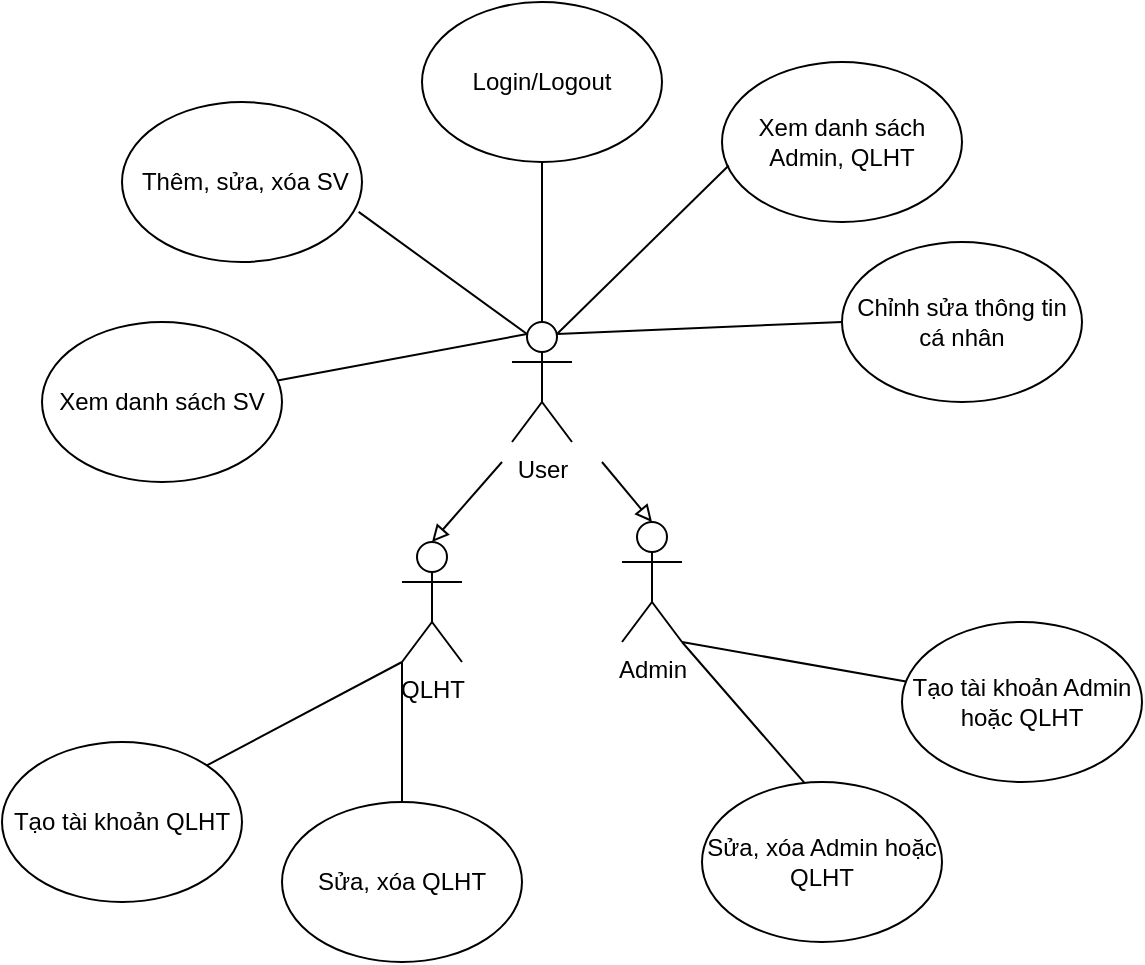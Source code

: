 <mxfile version="23.1.5" type="github" pages="2">
  <diagram name="Usecase diagram" id="n2BPxvurVojcQvGW_dSC">
    <mxGraphModel dx="1167" dy="580" grid="1" gridSize="10" guides="1" tooltips="1" connect="1" arrows="1" fold="1" page="1" pageScale="1" pageWidth="850" pageHeight="1100" math="0" shadow="0">
      <root>
        <mxCell id="0" />
        <mxCell id="1" parent="0" />
        <mxCell id="POsNqCVVr4HfNaQNB7_T-1" value="User" style="shape=umlActor;verticalLabelPosition=bottom;verticalAlign=top;html=1;outlineConnect=0;" parent="1" vertex="1">
          <mxGeometry x="295" y="220" width="30" height="60" as="geometry" />
        </mxCell>
        <mxCell id="POsNqCVVr4HfNaQNB7_T-2" value="Login/Logout" style="ellipse;whiteSpace=wrap;html=1;" parent="1" vertex="1">
          <mxGeometry x="250" y="60" width="120" height="80" as="geometry" />
        </mxCell>
        <mxCell id="POsNqCVVr4HfNaQNB7_T-6" value="" style="endArrow=block;html=1;rounded=0;endFill=0;entryX=0.5;entryY=0;entryDx=0;entryDy=0;entryPerimeter=0;" parent="1" target="POsNqCVVr4HfNaQNB7_T-7" edge="1">
          <mxGeometry width="50" height="50" relative="1" as="geometry">
            <mxPoint x="340" y="290" as="sourcePoint" />
            <mxPoint x="270" y="230" as="targetPoint" />
          </mxGeometry>
        </mxCell>
        <mxCell id="POsNqCVVr4HfNaQNB7_T-7" value="Admin" style="shape=umlActor;verticalLabelPosition=bottom;verticalAlign=top;html=1;outlineConnect=0;" parent="1" vertex="1">
          <mxGeometry x="350" y="320" width="30" height="60" as="geometry" />
        </mxCell>
        <mxCell id="POsNqCVVr4HfNaQNB7_T-8" value="QLHT" style="shape=umlActor;verticalLabelPosition=bottom;verticalAlign=top;html=1;outlineConnect=0;" parent="1" vertex="1">
          <mxGeometry x="240" y="330" width="30" height="60" as="geometry" />
        </mxCell>
        <mxCell id="POsNqCVVr4HfNaQNB7_T-10" value="" style="endArrow=block;html=1;rounded=0;endFill=0;entryX=0.5;entryY=0;entryDx=0;entryDy=0;entryPerimeter=0;" parent="1" target="POsNqCVVr4HfNaQNB7_T-8" edge="1">
          <mxGeometry width="50" height="50" relative="1" as="geometry">
            <mxPoint x="290" y="290" as="sourcePoint" />
            <mxPoint x="220.0" y="350" as="targetPoint" />
          </mxGeometry>
        </mxCell>
        <mxCell id="POsNqCVVr4HfNaQNB7_T-14" value="" style="endArrow=none;html=1;rounded=0;entryX=0.5;entryY=1;entryDx=0;entryDy=0;exitX=0.5;exitY=0;exitDx=0;exitDy=0;exitPerimeter=0;" parent="1" source="POsNqCVVr4HfNaQNB7_T-1" target="POsNqCVVr4HfNaQNB7_T-2" edge="1">
          <mxGeometry width="50" height="50" relative="1" as="geometry">
            <mxPoint x="270" y="270" as="sourcePoint" />
            <mxPoint x="590" y="270" as="targetPoint" />
            <Array as="points">
              <mxPoint x="310" y="220" />
            </Array>
          </mxGeometry>
        </mxCell>
        <mxCell id="POsNqCVVr4HfNaQNB7_T-23" value="Xem danh sách Admin, QLHT" style="ellipse;whiteSpace=wrap;html=1;" parent="1" vertex="1">
          <mxGeometry x="400" y="90" width="120" height="80" as="geometry" />
        </mxCell>
        <mxCell id="POsNqCVVr4HfNaQNB7_T-24" value="Xem danh sách SV" style="ellipse;whiteSpace=wrap;html=1;" parent="1" vertex="1">
          <mxGeometry x="60" y="220" width="120" height="80" as="geometry" />
        </mxCell>
        <mxCell id="POsNqCVVr4HfNaQNB7_T-25" value="Tạo tài khoản Admin hoặc QLHT" style="ellipse;whiteSpace=wrap;html=1;" parent="1" vertex="1">
          <mxGeometry x="490" y="370" width="120" height="80" as="geometry" />
        </mxCell>
        <mxCell id="POsNqCVVr4HfNaQNB7_T-26" value="Tạo tài khoản QLHT" style="ellipse;whiteSpace=wrap;html=1;" parent="1" vertex="1">
          <mxGeometry x="40" y="430" width="120" height="80" as="geometry" />
        </mxCell>
        <mxCell id="POsNqCVVr4HfNaQNB7_T-27" value="Sửa, xóa Admin hoặc QLHT" style="ellipse;whiteSpace=wrap;html=1;" parent="1" vertex="1">
          <mxGeometry x="390" y="450" width="120" height="80" as="geometry" />
        </mxCell>
        <mxCell id="POsNqCVVr4HfNaQNB7_T-28" value="Sửa, xóa QLHT" style="ellipse;whiteSpace=wrap;html=1;" parent="1" vertex="1">
          <mxGeometry x="180" y="460" width="120" height="80" as="geometry" />
        </mxCell>
        <mxCell id="POsNqCVVr4HfNaQNB7_T-29" value="&amp;nbsp;Thêm, sửa, xóa SV" style="ellipse;whiteSpace=wrap;html=1;" parent="1" vertex="1">
          <mxGeometry x="100" y="110" width="120" height="80" as="geometry" />
        </mxCell>
        <mxCell id="POsNqCVVr4HfNaQNB7_T-31" value="" style="endArrow=none;html=1;rounded=0;entryX=0.986;entryY=0.687;entryDx=0;entryDy=0;exitX=0.25;exitY=0.1;exitDx=0;exitDy=0;exitPerimeter=0;entryPerimeter=0;" parent="1" source="POsNqCVVr4HfNaQNB7_T-1" target="POsNqCVVr4HfNaQNB7_T-29" edge="1">
          <mxGeometry width="50" height="50" relative="1" as="geometry">
            <mxPoint x="264.7" y="240" as="sourcePoint" />
            <mxPoint x="264.7" y="160" as="targetPoint" />
            <Array as="points" />
          </mxGeometry>
        </mxCell>
        <mxCell id="POsNqCVVr4HfNaQNB7_T-32" value="" style="endArrow=none;html=1;rounded=0;exitX=0.25;exitY=0.1;exitDx=0;exitDy=0;exitPerimeter=0;" parent="1" source="POsNqCVVr4HfNaQNB7_T-1" target="POsNqCVVr4HfNaQNB7_T-24" edge="1">
          <mxGeometry width="50" height="50" relative="1" as="geometry">
            <mxPoint x="295" y="215.36" as="sourcePoint" />
            <mxPoint x="136.44" y="220" as="targetPoint" />
            <Array as="points" />
          </mxGeometry>
        </mxCell>
        <mxCell id="POsNqCVVr4HfNaQNB7_T-33" value="" style="endArrow=none;html=1;rounded=0;entryX=0.028;entryY=0.647;entryDx=0;entryDy=0;exitX=0.75;exitY=0.1;exitDx=0;exitDy=0;exitPerimeter=0;entryPerimeter=0;" parent="1" source="POsNqCVVr4HfNaQNB7_T-1" target="POsNqCVVr4HfNaQNB7_T-23" edge="1">
          <mxGeometry width="50" height="50" relative="1" as="geometry">
            <mxPoint x="350" y="260" as="sourcePoint" />
            <mxPoint x="350" y="180" as="targetPoint" />
            <Array as="points" />
          </mxGeometry>
        </mxCell>
        <mxCell id="POsNqCVVr4HfNaQNB7_T-35" value="" style="endArrow=none;html=1;rounded=0;exitX=1;exitY=1;exitDx=0;exitDy=0;exitPerimeter=0;" parent="1" source="POsNqCVVr4HfNaQNB7_T-7" target="POsNqCVVr4HfNaQNB7_T-25" edge="1">
          <mxGeometry width="50" height="50" relative="1" as="geometry">
            <mxPoint x="90" y="290" as="sourcePoint" />
            <mxPoint x="140" y="240" as="targetPoint" />
          </mxGeometry>
        </mxCell>
        <mxCell id="POsNqCVVr4HfNaQNB7_T-36" value="" style="endArrow=none;html=1;rounded=0;exitX=1;exitY=1;exitDx=0;exitDy=0;exitPerimeter=0;entryX=0.427;entryY=0.006;entryDx=0;entryDy=0;entryPerimeter=0;" parent="1" source="POsNqCVVr4HfNaQNB7_T-7" target="POsNqCVVr4HfNaQNB7_T-27" edge="1">
          <mxGeometry width="50" height="50" relative="1" as="geometry">
            <mxPoint x="390" y="390" as="sourcePoint" />
            <mxPoint x="502" y="410" as="targetPoint" />
          </mxGeometry>
        </mxCell>
        <mxCell id="POsNqCVVr4HfNaQNB7_T-39" value="" style="endArrow=none;html=1;rounded=0;entryX=0;entryY=1;entryDx=0;entryDy=0;entryPerimeter=0;exitX=1;exitY=0;exitDx=0;exitDy=0;" parent="1" source="POsNqCVVr4HfNaQNB7_T-26" target="POsNqCVVr4HfNaQNB7_T-8" edge="1">
          <mxGeometry width="50" height="50" relative="1" as="geometry">
            <mxPoint x="90" y="290" as="sourcePoint" />
            <mxPoint x="140" y="240" as="targetPoint" />
          </mxGeometry>
        </mxCell>
        <mxCell id="POsNqCVVr4HfNaQNB7_T-40" value="" style="endArrow=none;html=1;rounded=0;entryX=0;entryY=1;entryDx=0;entryDy=0;entryPerimeter=0;exitX=0.5;exitY=0;exitDx=0;exitDy=0;" parent="1" source="POsNqCVVr4HfNaQNB7_T-28" target="POsNqCVVr4HfNaQNB7_T-8" edge="1">
          <mxGeometry width="50" height="50" relative="1" as="geometry">
            <mxPoint x="152" y="452" as="sourcePoint" />
            <mxPoint x="250" y="400" as="targetPoint" />
          </mxGeometry>
        </mxCell>
        <mxCell id="RPBH4B8EcOOsuBQRXx_s-1" value="Chỉnh sửa thông tin cá nhân" style="ellipse;whiteSpace=wrap;html=1;" parent="1" vertex="1">
          <mxGeometry x="460" y="180" width="120" height="80" as="geometry" />
        </mxCell>
        <mxCell id="RPBH4B8EcOOsuBQRXx_s-2" value="" style="endArrow=none;html=1;rounded=0;entryX=0;entryY=0.5;entryDx=0;entryDy=0;exitX=0.75;exitY=0.1;exitDx=0;exitDy=0;exitPerimeter=0;" parent="1" source="POsNqCVVr4HfNaQNB7_T-1" target="RPBH4B8EcOOsuBQRXx_s-1" edge="1">
          <mxGeometry width="50" height="50" relative="1" as="geometry">
            <mxPoint x="328" y="236" as="sourcePoint" />
            <mxPoint x="413" y="152" as="targetPoint" />
            <Array as="points" />
          </mxGeometry>
        </mxCell>
      </root>
    </mxGraphModel>
  </diagram>
  <diagram id="vqRESX0ZS-ZKTcjWFKhJ" name="Activity diagram">
    <mxGraphModel dx="2625" dy="1305" grid="1" gridSize="10" guides="1" tooltips="1" connect="1" arrows="1" fold="1" page="1" pageScale="1" pageWidth="850" pageHeight="1100" math="0" shadow="0">
      <root>
        <mxCell id="0" />
        <mxCell id="1" parent="0" />
        <mxCell id="_z3WEHmXFSQiMsJmX50_-1" value="" style="ellipse;html=1;shape=startState;fillColor=#000000;strokeColor=#ff0000;" parent="1" vertex="1">
          <mxGeometry x="290" y="120" width="30" height="30" as="geometry" />
        </mxCell>
        <mxCell id="_z3WEHmXFSQiMsJmX50_-2" value="" style="edgeStyle=orthogonalEdgeStyle;html=1;verticalAlign=bottom;endArrow=open;endSize=8;strokeColor=#ff0000;rounded=0;" parent="1" source="_z3WEHmXFSQiMsJmX50_-1" edge="1">
          <mxGeometry relative="1" as="geometry">
            <mxPoint x="305" y="220" as="targetPoint" />
          </mxGeometry>
        </mxCell>
        <mxCell id="_z3WEHmXFSQiMsJmX50_-17" style="edgeStyle=orthogonalEdgeStyle;rounded=0;orthogonalLoop=1;jettySize=auto;html=1;exitX=0.5;exitY=1;exitDx=0;exitDy=0;entryX=0.5;entryY=0;entryDx=0;entryDy=0;" parent="1" source="_z3WEHmXFSQiMsJmX50_-9" target="_z3WEHmXFSQiMsJmX50_-11" edge="1">
          <mxGeometry relative="1" as="geometry" />
        </mxCell>
        <mxCell id="_z3WEHmXFSQiMsJmX50_-9" value="Login" style="rounded=1;whiteSpace=wrap;html=1;arcSize=40;fontColor=#000000;fillColor=#ffffc0;strokeColor=#ff0000;" parent="1" vertex="1">
          <mxGeometry x="245" y="220" width="120" height="40" as="geometry" />
        </mxCell>
        <mxCell id="_z3WEHmXFSQiMsJmX50_-18" style="edgeStyle=orthogonalEdgeStyle;rounded=0;orthogonalLoop=1;jettySize=auto;html=1;exitX=0.5;exitY=1;exitDx=0;exitDy=0;entryX=0.5;entryY=0;entryDx=0;entryDy=0;" parent="1" source="_z3WEHmXFSQiMsJmX50_-11" target="_z3WEHmXFSQiMsJmX50_-12" edge="1">
          <mxGeometry relative="1" as="geometry" />
        </mxCell>
        <mxCell id="_z3WEHmXFSQiMsJmX50_-11" value="Chọn thêm user" style="rounded=1;whiteSpace=wrap;html=1;arcSize=40;fontColor=#000000;fillColor=#ffffc0;strokeColor=#ff0000;" parent="1" vertex="1">
          <mxGeometry x="245" y="280" width="120" height="40" as="geometry" />
        </mxCell>
        <mxCell id="_z3WEHmXFSQiMsJmX50_-19" style="edgeStyle=orthogonalEdgeStyle;rounded=0;orthogonalLoop=1;jettySize=auto;html=1;exitX=0.5;exitY=1;exitDx=0;exitDy=0;entryX=0.5;entryY=0;entryDx=0;entryDy=0;" parent="1" source="_z3WEHmXFSQiMsJmX50_-12" target="_z3WEHmXFSQiMsJmX50_-13" edge="1">
          <mxGeometry relative="1" as="geometry" />
        </mxCell>
        <mxCell id="_z3WEHmXFSQiMsJmX50_-12" value="Chọn role: Admin hoặc QLHT" style="rounded=1;whiteSpace=wrap;html=1;arcSize=40;fontColor=#000000;fillColor=#ffffc0;strokeColor=#ff0000;" parent="1" vertex="1">
          <mxGeometry x="245" y="340" width="120" height="40" as="geometry" />
        </mxCell>
        <mxCell id="_z3WEHmXFSQiMsJmX50_-31" style="edgeStyle=orthogonalEdgeStyle;rounded=0;orthogonalLoop=1;jettySize=auto;html=1;exitX=1;exitY=0.5;exitDx=0;exitDy=0;entryX=0;entryY=0.5;entryDx=0;entryDy=0;" parent="1" source="_z3WEHmXFSQiMsJmX50_-13" target="_z3WEHmXFSQiMsJmX50_-26" edge="1">
          <mxGeometry relative="1" as="geometry" />
        </mxCell>
        <mxCell id="_z3WEHmXFSQiMsJmX50_-13" value="Điền email và Họ tên user" style="rounded=1;whiteSpace=wrap;html=1;arcSize=40;fontColor=#000000;fillColor=#ffffc0;strokeColor=#ff0000;" parent="1" vertex="1">
          <mxGeometry x="245" y="410" width="120" height="40" as="geometry" />
        </mxCell>
        <mxCell id="_z3WEHmXFSQiMsJmX50_-23" style="edgeStyle=orthogonalEdgeStyle;rounded=0;orthogonalLoop=1;jettySize=auto;html=1;exitX=0.5;exitY=1;exitDx=0;exitDy=0;entryX=0.5;entryY=0;entryDx=0;entryDy=0;" parent="1" source="_z3WEHmXFSQiMsJmX50_-20" target="_z3WEHmXFSQiMsJmX50_-21" edge="1">
          <mxGeometry relative="1" as="geometry" />
        </mxCell>
        <mxCell id="_z3WEHmXFSQiMsJmX50_-20" value="Nhận mật khẩu người dùng mới" style="rounded=1;whiteSpace=wrap;html=1;arcSize=40;fontColor=#000000;fillColor=#ffffc0;strokeColor=#ff0000;" parent="1" vertex="1">
          <mxGeometry x="240" y="750" width="120" height="40" as="geometry" />
        </mxCell>
        <mxCell id="_z3WEHmXFSQiMsJmX50_-24" style="edgeStyle=orthogonalEdgeStyle;rounded=0;orthogonalLoop=1;jettySize=auto;html=1;exitX=0.5;exitY=1;exitDx=0;exitDy=0;" parent="1" source="_z3WEHmXFSQiMsJmX50_-21" target="_z3WEHmXFSQiMsJmX50_-22" edge="1">
          <mxGeometry relative="1" as="geometry" />
        </mxCell>
        <mxCell id="_z3WEHmXFSQiMsJmX50_-21" value="Nhận thông báo tài khoản mới được tạo thành công" style="rounded=1;whiteSpace=wrap;html=1;arcSize=40;fontColor=#000000;fillColor=#ffffc0;strokeColor=#ff0000;" parent="1" vertex="1">
          <mxGeometry x="240" y="810" width="120" height="40" as="geometry" />
        </mxCell>
        <mxCell id="_z3WEHmXFSQiMsJmX50_-22" value="" style="ellipse;html=1;shape=endState;fillColor=#000000;strokeColor=#ff0000;" parent="1" vertex="1">
          <mxGeometry x="285" y="890" width="30" height="30" as="geometry" />
        </mxCell>
        <mxCell id="_z3WEHmXFSQiMsJmX50_-32" style="edgeStyle=orthogonalEdgeStyle;rounded=0;orthogonalLoop=1;jettySize=auto;html=1;exitX=0.5;exitY=1;exitDx=0;exitDy=0;entryX=0.5;entryY=0;entryDx=0;entryDy=0;" parent="1" source="_z3WEHmXFSQiMsJmX50_-26" target="_z3WEHmXFSQiMsJmX50_-28" edge="1">
          <mxGeometry relative="1" as="geometry" />
        </mxCell>
        <mxCell id="_z3WEHmXFSQiMsJmX50_-26" value="Hệ thông check email có valid không" style="rounded=1;whiteSpace=wrap;html=1;arcSize=40;fontColor=#000000;fillColor=#ffffc0;strokeColor=#ff0000;" parent="1" vertex="1">
          <mxGeometry x="440" y="410" width="120" height="40" as="geometry" />
        </mxCell>
        <mxCell id="_z3WEHmXFSQiMsJmX50_-28" value="Email valid?" style="rhombus;whiteSpace=wrap;html=1;fontColor=#000000;fillColor=#ffffc0;strokeColor=#ff0000;" parent="1" vertex="1">
          <mxGeometry x="460" y="490" width="80" height="40" as="geometry" />
        </mxCell>
        <mxCell id="_z3WEHmXFSQiMsJmX50_-29" value="no" style="edgeStyle=orthogonalEdgeStyle;html=1;align=left;verticalAlign=bottom;endArrow=open;endSize=8;strokeColor=#ff0000;rounded=0;exitX=0;exitY=0.5;exitDx=0;exitDy=0;entryX=0;entryY=0.5;entryDx=0;entryDy=0;" parent="1" source="_z3WEHmXFSQiMsJmX50_-28" target="_z3WEHmXFSQiMsJmX50_-13" edge="1">
          <mxGeometry x="-0.873" relative="1" as="geometry">
            <mxPoint x="640" y="510" as="targetPoint" />
            <mxPoint as="offset" />
          </mxGeometry>
        </mxCell>
        <mxCell id="_z3WEHmXFSQiMsJmX50_-30" value="yes" style="edgeStyle=orthogonalEdgeStyle;html=1;align=left;verticalAlign=top;endArrow=open;endSize=8;strokeColor=#ff0000;rounded=0;" parent="1" source="_z3WEHmXFSQiMsJmX50_-28" edge="1">
          <mxGeometry x="-1" relative="1" as="geometry">
            <mxPoint x="500" y="560" as="targetPoint" />
          </mxGeometry>
        </mxCell>
        <mxCell id="_z3WEHmXFSQiMsJmX50_-35" style="edgeStyle=orthogonalEdgeStyle;rounded=0;orthogonalLoop=1;jettySize=auto;html=1;exitX=0.5;exitY=1;exitDx=0;exitDy=0;entryX=0.5;entryY=0;entryDx=0;entryDy=0;" parent="1" source="_z3WEHmXFSQiMsJmX50_-33" target="_z3WEHmXFSQiMsJmX50_-34" edge="1">
          <mxGeometry relative="1" as="geometry" />
        </mxCell>
        <mxCell id="_z3WEHmXFSQiMsJmX50_-33" value="Tạo một account có username và password được auto generate" style="rounded=1;whiteSpace=wrap;html=1;arcSize=40;fontColor=#000000;fillColor=#ffffc0;strokeColor=#ff0000;" parent="1" vertex="1">
          <mxGeometry x="440" y="560" width="140" height="60" as="geometry" />
        </mxCell>
        <mxCell id="_z3WEHmXFSQiMsJmX50_-37" style="edgeStyle=orthogonalEdgeStyle;rounded=0;orthogonalLoop=1;jettySize=auto;html=1;exitX=0.5;exitY=1;exitDx=0;exitDy=0;entryX=0.5;entryY=0;entryDx=0;entryDy=0;" parent="1" source="_z3WEHmXFSQiMsJmX50_-34" target="_z3WEHmXFSQiMsJmX50_-36" edge="1">
          <mxGeometry relative="1" as="geometry" />
        </mxCell>
        <mxCell id="_z3WEHmXFSQiMsJmX50_-34" value="Gửi mail chứa thông tin account cho user mới" style="rounded=1;whiteSpace=wrap;html=1;arcSize=40;fontColor=#000000;fillColor=#ffffc0;strokeColor=#ff0000;" parent="1" vertex="1">
          <mxGeometry x="430" y="650" width="140" height="60" as="geometry" />
        </mxCell>
        <mxCell id="_z3WEHmXFSQiMsJmX50_-38" style="edgeStyle=orthogonalEdgeStyle;rounded=0;orthogonalLoop=1;jettySize=auto;html=1;exitX=0;exitY=0.5;exitDx=0;exitDy=0;entryX=1;entryY=0.75;entryDx=0;entryDy=0;" parent="1" source="_z3WEHmXFSQiMsJmX50_-36" target="_z3WEHmXFSQiMsJmX50_-20" edge="1">
          <mxGeometry relative="1" as="geometry" />
        </mxCell>
        <mxCell id="_z3WEHmXFSQiMsJmX50_-36" value="Trả thông tin về account mới tạo cho Admin" style="rounded=1;whiteSpace=wrap;html=1;arcSize=40;fontColor=#000000;fillColor=#ffffc0;strokeColor=#ff0000;" parent="1" vertex="1">
          <mxGeometry x="430" y="740" width="140" height="60" as="geometry" />
        </mxCell>
        <mxCell id="_z3WEHmXFSQiMsJmX50_-39" value="Luồng hoạt động của người dùng và hệ thống cho usecase: Admin tạo người dùng mới" style="text;html=1;strokeColor=none;fillColor=none;align=center;verticalAlign=middle;whiteSpace=wrap;rounded=0;fontSize=20;" parent="1" vertex="1">
          <mxGeometry x="140" y="930" width="450" height="70" as="geometry" />
        </mxCell>
        <mxCell id="O3uA7wZGjEdV4A5Pg5nz-3" value="" style="ellipse;html=1;shape=startState;fillColor=#000000;strokeColor=#ff0000;" parent="1" vertex="1">
          <mxGeometry x="910" y="80" width="30" height="30" as="geometry" />
        </mxCell>
        <mxCell id="O3uA7wZGjEdV4A5Pg5nz-4" value="" style="edgeStyle=orthogonalEdgeStyle;html=1;verticalAlign=bottom;endArrow=open;endSize=8;strokeColor=#ff0000;rounded=0;exitX=0.465;exitY=0.878;exitDx=0;exitDy=0;exitPerimeter=0;" parent="1" source="O3uA7wZGjEdV4A5Pg5nz-3" target="O3uA7wZGjEdV4A5Pg5nz-5" edge="1">
          <mxGeometry relative="1" as="geometry">
            <mxPoint x="924" y="170" as="targetPoint" />
            <mxPoint x="855" y="95" as="sourcePoint" />
          </mxGeometry>
        </mxCell>
        <mxCell id="O3uA7wZGjEdV4A5Pg5nz-8" style="edgeStyle=orthogonalEdgeStyle;rounded=0;orthogonalLoop=1;jettySize=auto;html=1;exitX=0.5;exitY=1;exitDx=0;exitDy=0;" parent="1" source="O3uA7wZGjEdV4A5Pg5nz-5" edge="1">
          <mxGeometry relative="1" as="geometry">
            <mxPoint x="923.81" y="230" as="targetPoint" />
          </mxGeometry>
        </mxCell>
        <mxCell id="O3uA7wZGjEdV4A5Pg5nz-5" value="Login" style="rounded=1;whiteSpace=wrap;html=1;arcSize=40;fontColor=#000000;fillColor=#ffffc0;strokeColor=#ff0000;" parent="1" vertex="1">
          <mxGeometry x="864" y="150.0" width="120" height="40" as="geometry" />
        </mxCell>
        <mxCell id="O3uA7wZGjEdV4A5Pg5nz-9" style="edgeStyle=orthogonalEdgeStyle;rounded=0;orthogonalLoop=1;jettySize=auto;html=1;exitX=0.5;exitY=1;exitDx=0;exitDy=0;" parent="1" source="O3uA7wZGjEdV4A5Pg5nz-6" target="O3uA7wZGjEdV4A5Pg5nz-7" edge="1">
          <mxGeometry relative="1" as="geometry" />
        </mxCell>
        <mxCell id="O3uA7wZGjEdV4A5Pg5nz-6" value="Chọn một user QLHT" style="rounded=1;whiteSpace=wrap;html=1;arcSize=40;fontColor=#000000;fillColor=#ffffc0;strokeColor=#ff0000;" parent="1" vertex="1">
          <mxGeometry x="865" y="230.0" width="120" height="40" as="geometry" />
        </mxCell>
        <mxCell id="O3uA7wZGjEdV4A5Pg5nz-7" value="Chọn chỉnh sửa thông tin:&lt;br&gt;+, Vô hiệu hóa tài khoản(xóa tài khoản)&lt;br&gt;+, Kích hoạt thay đổi mật khẩu&lt;br&gt;+, Thay đổi họ tên, sđt, giới tính" style="rounded=1;whiteSpace=wrap;html=1;arcSize=40;fontColor=#000000;fillColor=#ffffc0;strokeColor=#ff0000;" parent="1" vertex="1">
          <mxGeometry x="856" y="300" width="136" height="190" as="geometry" />
        </mxCell>
        <mxCell id="O3uA7wZGjEdV4A5Pg5nz-10" value="" style="ellipse;html=1;shape=startState;fillColor=#000000;strokeColor=#ff0000;" parent="1" vertex="1">
          <mxGeometry x="1274" y="80" width="30" height="30" as="geometry" />
        </mxCell>
        <mxCell id="O3uA7wZGjEdV4A5Pg5nz-11" value="" style="edgeStyle=orthogonalEdgeStyle;html=1;verticalAlign=bottom;endArrow=open;endSize=8;strokeColor=#ff0000;rounded=0;exitX=0.465;exitY=0.878;exitDx=0;exitDy=0;exitPerimeter=0;" parent="1" source="O3uA7wZGjEdV4A5Pg5nz-10" target="O3uA7wZGjEdV4A5Pg5nz-13" edge="1">
          <mxGeometry relative="1" as="geometry">
            <mxPoint x="1288" y="170" as="targetPoint" />
            <mxPoint x="1219" y="95" as="sourcePoint" />
          </mxGeometry>
        </mxCell>
        <mxCell id="O3uA7wZGjEdV4A5Pg5nz-12" style="edgeStyle=orthogonalEdgeStyle;rounded=0;orthogonalLoop=1;jettySize=auto;html=1;exitX=0.5;exitY=1;exitDx=0;exitDy=0;" parent="1" source="O3uA7wZGjEdV4A5Pg5nz-13" edge="1">
          <mxGeometry relative="1" as="geometry">
            <mxPoint x="1287.81" y="230" as="targetPoint" />
          </mxGeometry>
        </mxCell>
        <mxCell id="O3uA7wZGjEdV4A5Pg5nz-13" value="Login" style="rounded=1;whiteSpace=wrap;html=1;arcSize=40;fontColor=#000000;fillColor=#ffffc0;strokeColor=#ff0000;" parent="1" vertex="1">
          <mxGeometry x="1228" y="150.0" width="120" height="40" as="geometry" />
        </mxCell>
        <mxCell id="O3uA7wZGjEdV4A5Pg5nz-14" style="edgeStyle=orthogonalEdgeStyle;rounded=0;orthogonalLoop=1;jettySize=auto;html=1;exitX=0.5;exitY=1;exitDx=0;exitDy=0;" parent="1" source="O3uA7wZGjEdV4A5Pg5nz-15" target="O3uA7wZGjEdV4A5Pg5nz-16" edge="1">
          <mxGeometry relative="1" as="geometry" />
        </mxCell>
        <mxCell id="O3uA7wZGjEdV4A5Pg5nz-15" value="Chọn một user QLHT" style="rounded=1;whiteSpace=wrap;html=1;arcSize=40;fontColor=#000000;fillColor=#ffffc0;strokeColor=#ff0000;" parent="1" vertex="1">
          <mxGeometry x="1229" y="230.0" width="120" height="40" as="geometry" />
        </mxCell>
        <mxCell id="O3uA7wZGjEdV4A5Pg5nz-16" value="Chọn xóa tài khoản" style="rounded=1;whiteSpace=wrap;html=1;arcSize=40;fontColor=#000000;fillColor=#ffffc0;strokeColor=#ff0000;" parent="1" vertex="1">
          <mxGeometry x="1219" y="310" width="140" height="50" as="geometry" />
        </mxCell>
        <mxCell id="O3uA7wZGjEdV4A5Pg5nz-31" style="edgeStyle=orthogonalEdgeStyle;rounded=0;orthogonalLoop=1;jettySize=auto;html=1;exitX=0.5;exitY=1;exitDx=0;exitDy=0;entryX=0.25;entryY=0.5;entryDx=0;entryDy=0;entryPerimeter=0;" parent="1" source="O3uA7wZGjEdV4A5Pg5nz-17" target="O3uA7wZGjEdV4A5Pg5nz-29" edge="1">
          <mxGeometry relative="1" as="geometry" />
        </mxCell>
        <mxCell id="O3uA7wZGjEdV4A5Pg5nz-17" value="Hệ thống soft delete tài khoản được chọn" style="rounded=1;whiteSpace=wrap;html=1;arcSize=40;fontColor=#000000;fillColor=#ffffc0;strokeColor=#ff0000;" parent="1" vertex="1">
          <mxGeometry x="1330" y="440" width="140" height="50" as="geometry" />
        </mxCell>
        <mxCell id="O3uA7wZGjEdV4A5Pg5nz-18" value="Nếu user bị xóa đang đăng nhập trong hệ thống thì thông báo cho user(push notification) và logout user" style="rounded=1;whiteSpace=wrap;html=1;arcSize=40;fontColor=#000000;fillColor=#ffffc0;strokeColor=#ff0000;" parent="1" vertex="1">
          <mxGeometry x="1660" y="440" width="160" height="60" as="geometry" />
        </mxCell>
        <mxCell id="O3uA7wZGjEdV4A5Pg5nz-19" value="Log delete action" style="rounded=1;whiteSpace=wrap;html=1;arcSize=40;fontColor=#000000;fillColor=#ffffc0;strokeColor=#ff0000;" parent="1" vertex="1">
          <mxGeometry x="1500" y="440" width="140" height="50" as="geometry" />
        </mxCell>
        <mxCell id="O3uA7wZGjEdV4A5Pg5nz-24" value="" style="shape=line;html=1;strokeWidth=6;strokeColor=#ff0000;" parent="1" vertex="1">
          <mxGeometry x="1480" y="360" width="200" height="10" as="geometry" />
        </mxCell>
        <mxCell id="O3uA7wZGjEdV4A5Pg5nz-25" value="" style="edgeStyle=orthogonalEdgeStyle;html=1;verticalAlign=bottom;endArrow=open;endSize=8;strokeColor=#ff0000;rounded=0;entryX=0.5;entryY=0;entryDx=0;entryDy=0;" parent="1" source="O3uA7wZGjEdV4A5Pg5nz-24" target="O3uA7wZGjEdV4A5Pg5nz-19" edge="1">
          <mxGeometry relative="1" as="geometry">
            <mxPoint x="1500" y="410" as="targetPoint" />
          </mxGeometry>
        </mxCell>
        <mxCell id="O3uA7wZGjEdV4A5Pg5nz-26" style="edgeStyle=orthogonalEdgeStyle;rounded=0;orthogonalLoop=1;jettySize=auto;html=1;exitX=1;exitY=0.5;exitDx=0;exitDy=0;entryX=0.5;entryY=0;entryDx=0;entryDy=0;entryPerimeter=0;" parent="1" source="O3uA7wZGjEdV4A5Pg5nz-16" target="O3uA7wZGjEdV4A5Pg5nz-24" edge="1">
          <mxGeometry relative="1" as="geometry" />
        </mxCell>
        <mxCell id="O3uA7wZGjEdV4A5Pg5nz-27" value="" style="edgeStyle=orthogonalEdgeStyle;html=1;verticalAlign=bottom;endArrow=open;endSize=8;strokeColor=#ff0000;rounded=0;exitX=0.25;exitY=0.5;exitDx=0;exitDy=0;exitPerimeter=0;entryX=0.5;entryY=0;entryDx=0;entryDy=0;" parent="1" source="O3uA7wZGjEdV4A5Pg5nz-24" target="O3uA7wZGjEdV4A5Pg5nz-17" edge="1">
          <mxGeometry relative="1" as="geometry">
            <mxPoint x="1390" y="430" as="targetPoint" />
            <mxPoint x="1530" y="385" as="sourcePoint" />
            <Array as="points">
              <mxPoint x="1530" y="400" />
              <mxPoint x="1390" y="400" />
            </Array>
          </mxGeometry>
        </mxCell>
        <mxCell id="O3uA7wZGjEdV4A5Pg5nz-28" value="" style="edgeStyle=orthogonalEdgeStyle;html=1;verticalAlign=bottom;endArrow=open;endSize=8;strokeColor=#ff0000;rounded=0;entryX=0.375;entryY=0;entryDx=0;entryDy=0;exitX=0.75;exitY=0.5;exitDx=0;exitDy=0;exitPerimeter=0;entryPerimeter=0;" parent="1" source="O3uA7wZGjEdV4A5Pg5nz-24" target="O3uA7wZGjEdV4A5Pg5nz-18" edge="1">
          <mxGeometry relative="1" as="geometry">
            <mxPoint x="1520" y="440" as="targetPoint" />
            <mxPoint x="1500" y="380" as="sourcePoint" />
            <Array as="points">
              <mxPoint x="1630" y="400" />
              <mxPoint x="1720" y="400" />
            </Array>
          </mxGeometry>
        </mxCell>
        <mxCell id="O3uA7wZGjEdV4A5Pg5nz-29" value="" style="shape=line;html=1;strokeWidth=6;strokeColor=#ff0000;" parent="1" vertex="1">
          <mxGeometry x="1460" y="560" width="200" height="10" as="geometry" />
        </mxCell>
        <mxCell id="O3uA7wZGjEdV4A5Pg5nz-32" style="edgeStyle=orthogonalEdgeStyle;rounded=0;orthogonalLoop=1;jettySize=auto;html=1;exitX=0.5;exitY=1;exitDx=0;exitDy=0;entryX=0.498;entryY=0.567;entryDx=0;entryDy=0;entryPerimeter=0;" parent="1" source="O3uA7wZGjEdV4A5Pg5nz-19" target="O3uA7wZGjEdV4A5Pg5nz-29" edge="1">
          <mxGeometry relative="1" as="geometry" />
        </mxCell>
        <mxCell id="O3uA7wZGjEdV4A5Pg5nz-33" style="edgeStyle=orthogonalEdgeStyle;rounded=0;orthogonalLoop=1;jettySize=auto;html=1;exitX=0.5;exitY=1;exitDx=0;exitDy=0;entryX=0.75;entryY=0.5;entryDx=0;entryDy=0;entryPerimeter=0;" parent="1" source="O3uA7wZGjEdV4A5Pg5nz-18" target="O3uA7wZGjEdV4A5Pg5nz-29" edge="1">
          <mxGeometry relative="1" as="geometry" />
        </mxCell>
        <mxCell id="O3uA7wZGjEdV4A5Pg5nz-38" style="edgeStyle=orthogonalEdgeStyle;rounded=0;orthogonalLoop=1;jettySize=auto;html=1;exitX=0;exitY=0.5;exitDx=0;exitDy=0;" parent="1" source="O3uA7wZGjEdV4A5Pg5nz-34" edge="1">
          <mxGeometry relative="1" as="geometry">
            <mxPoint x="1360" y="674.5" as="targetPoint" />
          </mxGeometry>
        </mxCell>
        <mxCell id="O3uA7wZGjEdV4A5Pg5nz-34" value="Thông báo xóa thành công" style="rounded=1;whiteSpace=wrap;html=1;arcSize=40;fontColor=#000000;fillColor=#ffffc0;strokeColor=#ff0000;" parent="1" vertex="1">
          <mxGeometry x="1490" y="650" width="140" height="50" as="geometry" />
        </mxCell>
        <mxCell id="O3uA7wZGjEdV4A5Pg5nz-36" value="" style="edgeStyle=orthogonalEdgeStyle;html=1;verticalAlign=bottom;endArrow=open;endSize=8;strokeColor=#ff0000;rounded=0;entryX=0.5;entryY=0;entryDx=0;entryDy=0;exitX=0.523;exitY=0.662;exitDx=0;exitDy=0;exitPerimeter=0;" parent="1" source="O3uA7wZGjEdV4A5Pg5nz-29" target="O3uA7wZGjEdV4A5Pg5nz-34" edge="1">
          <mxGeometry relative="1" as="geometry">
            <mxPoint x="1580" y="450" as="targetPoint" />
            <mxPoint x="1590" y="380" as="sourcePoint" />
          </mxGeometry>
        </mxCell>
        <mxCell id="O3uA7wZGjEdV4A5Pg5nz-40" style="edgeStyle=orthogonalEdgeStyle;rounded=0;orthogonalLoop=1;jettySize=auto;html=1;exitX=0.5;exitY=1;exitDx=0;exitDy=0;entryX=0.5;entryY=0;entryDx=0;entryDy=0;" parent="1" source="O3uA7wZGjEdV4A5Pg5nz-37" target="O3uA7wZGjEdV4A5Pg5nz-39" edge="1">
          <mxGeometry relative="1" as="geometry" />
        </mxCell>
        <mxCell id="O3uA7wZGjEdV4A5Pg5nz-37" value="Nhận thông báo xóa tài khoản thành công" style="rounded=1;whiteSpace=wrap;html=1;arcSize=40;fontColor=#000000;fillColor=#ffffc0;strokeColor=#ff0000;" parent="1" vertex="1">
          <mxGeometry x="1218" y="650" width="140" height="50" as="geometry" />
        </mxCell>
        <mxCell id="O3uA7wZGjEdV4A5Pg5nz-39" value="" style="ellipse;html=1;shape=endState;fillColor=#000000;strokeColor=#ff0000;" parent="1" vertex="1">
          <mxGeometry x="1273" y="755" width="30" height="30" as="geometry" />
        </mxCell>
        <mxCell id="O3uA7wZGjEdV4A5Pg5nz-41" value="Admin xóa QLHT" style="text;html=1;strokeColor=none;fillColor=none;align=center;verticalAlign=middle;whiteSpace=wrap;rounded=0;fontSize=20;" parent="1" vertex="1">
          <mxGeometry x="1140" y="830" width="450" height="70" as="geometry" />
        </mxCell>
        <mxCell id="O3uA7wZGjEdV4A5Pg5nz-42" value="" style="ellipse;html=1;shape=startState;fillColor=#000000;strokeColor=#ff0000;" parent="1" vertex="1">
          <mxGeometry x="2044" y="60" width="30" height="30" as="geometry" />
        </mxCell>
        <mxCell id="O3uA7wZGjEdV4A5Pg5nz-43" value="" style="edgeStyle=orthogonalEdgeStyle;html=1;verticalAlign=bottom;endArrow=open;endSize=8;strokeColor=#ff0000;rounded=0;exitX=0.465;exitY=0.878;exitDx=0;exitDy=0;exitPerimeter=0;" parent="1" source="O3uA7wZGjEdV4A5Pg5nz-42" target="O3uA7wZGjEdV4A5Pg5nz-45" edge="1">
          <mxGeometry relative="1" as="geometry">
            <mxPoint x="2058" y="150" as="targetPoint" />
            <mxPoint x="1989" y="75" as="sourcePoint" />
          </mxGeometry>
        </mxCell>
        <mxCell id="O3uA7wZGjEdV4A5Pg5nz-44" style="edgeStyle=orthogonalEdgeStyle;rounded=0;orthogonalLoop=1;jettySize=auto;html=1;exitX=0.5;exitY=1;exitDx=0;exitDy=0;" parent="1" source="O3uA7wZGjEdV4A5Pg5nz-45" edge="1">
          <mxGeometry relative="1" as="geometry">
            <mxPoint x="2057.81" y="210" as="targetPoint" />
          </mxGeometry>
        </mxCell>
        <mxCell id="O3uA7wZGjEdV4A5Pg5nz-45" value="Login" style="rounded=1;whiteSpace=wrap;html=1;arcSize=40;fontColor=#000000;fillColor=#ffffc0;strokeColor=#ff0000;" parent="1" vertex="1">
          <mxGeometry x="1998" y="130.0" width="120" height="40" as="geometry" />
        </mxCell>
        <mxCell id="O3uA7wZGjEdV4A5Pg5nz-46" style="edgeStyle=orthogonalEdgeStyle;rounded=0;orthogonalLoop=1;jettySize=auto;html=1;exitX=0.5;exitY=1;exitDx=0;exitDy=0;" parent="1" source="O3uA7wZGjEdV4A5Pg5nz-47" target="O3uA7wZGjEdV4A5Pg5nz-48" edge="1">
          <mxGeometry relative="1" as="geometry" />
        </mxCell>
        <mxCell id="O3uA7wZGjEdV4A5Pg5nz-47" value="Chọn một user QLHT" style="rounded=1;whiteSpace=wrap;html=1;arcSize=40;fontColor=#000000;fillColor=#ffffc0;strokeColor=#ff0000;" parent="1" vertex="1">
          <mxGeometry x="1999" y="210.0" width="120" height="40" as="geometry" />
        </mxCell>
        <mxCell id="O3uA7wZGjEdV4A5Pg5nz-48" value="Chọn kích hoạt lại mật khẩu" style="rounded=1;whiteSpace=wrap;html=1;arcSize=40;fontColor=#000000;fillColor=#ffffc0;strokeColor=#ff0000;" parent="1" vertex="1">
          <mxGeometry x="1989" y="290" width="140" height="50" as="geometry" />
        </mxCell>
        <mxCell id="O3uA7wZGjEdV4A5Pg5nz-49" style="edgeStyle=orthogonalEdgeStyle;rounded=0;orthogonalLoop=1;jettySize=auto;html=1;exitX=0.5;exitY=1;exitDx=0;exitDy=0;entryX=0.25;entryY=0.5;entryDx=0;entryDy=0;entryPerimeter=0;" parent="1" source="O3uA7wZGjEdV4A5Pg5nz-50" target="O3uA7wZGjEdV4A5Pg5nz-58" edge="1">
          <mxGeometry relative="1" as="geometry" />
        </mxCell>
        <mxCell id="O3uA7wZGjEdV4A5Pg5nz-50" value="Auto generate mật khẩu mới" style="rounded=1;whiteSpace=wrap;html=1;arcSize=40;fontColor=#000000;fillColor=#ffffc0;strokeColor=#ff0000;" parent="1" vertex="1">
          <mxGeometry x="2100" y="420" width="140" height="50" as="geometry" />
        </mxCell>
        <mxCell id="O3uA7wZGjEdV4A5Pg5nz-51" value="Nếu user đang đăng nhập trong hệ thống thì thông báo cho user(push notification) và logout user" style="rounded=1;whiteSpace=wrap;html=1;arcSize=40;fontColor=#000000;fillColor=#ffffc0;strokeColor=#ff0000;" parent="1" vertex="1">
          <mxGeometry x="2430" y="420" width="160" height="60" as="geometry" />
        </mxCell>
        <mxCell id="O3uA7wZGjEdV4A5Pg5nz-52" value="Log action" style="rounded=1;whiteSpace=wrap;html=1;arcSize=40;fontColor=#000000;fillColor=#ffffc0;strokeColor=#ff0000;" parent="1" vertex="1">
          <mxGeometry x="2270" y="420" width="140" height="50" as="geometry" />
        </mxCell>
        <mxCell id="O3uA7wZGjEdV4A5Pg5nz-53" value="" style="shape=line;html=1;strokeWidth=6;strokeColor=#ff0000;" parent="1" vertex="1">
          <mxGeometry x="2250" y="340" width="200" height="10" as="geometry" />
        </mxCell>
        <mxCell id="O3uA7wZGjEdV4A5Pg5nz-54" value="" style="edgeStyle=orthogonalEdgeStyle;html=1;verticalAlign=bottom;endArrow=open;endSize=8;strokeColor=#ff0000;rounded=0;entryX=0.5;entryY=0;entryDx=0;entryDy=0;" parent="1" source="O3uA7wZGjEdV4A5Pg5nz-53" target="O3uA7wZGjEdV4A5Pg5nz-52" edge="1">
          <mxGeometry relative="1" as="geometry">
            <mxPoint x="2270" y="390" as="targetPoint" />
          </mxGeometry>
        </mxCell>
        <mxCell id="O3uA7wZGjEdV4A5Pg5nz-55" style="edgeStyle=orthogonalEdgeStyle;rounded=0;orthogonalLoop=1;jettySize=auto;html=1;exitX=1;exitY=0.5;exitDx=0;exitDy=0;entryX=0.5;entryY=0;entryDx=0;entryDy=0;entryPerimeter=0;" parent="1" source="O3uA7wZGjEdV4A5Pg5nz-48" target="O3uA7wZGjEdV4A5Pg5nz-53" edge="1">
          <mxGeometry relative="1" as="geometry" />
        </mxCell>
        <mxCell id="O3uA7wZGjEdV4A5Pg5nz-56" value="" style="edgeStyle=orthogonalEdgeStyle;html=1;verticalAlign=bottom;endArrow=open;endSize=8;strokeColor=#ff0000;rounded=0;exitX=0.25;exitY=0.5;exitDx=0;exitDy=0;exitPerimeter=0;entryX=0.5;entryY=0;entryDx=0;entryDy=0;" parent="1" source="O3uA7wZGjEdV4A5Pg5nz-53" target="O3uA7wZGjEdV4A5Pg5nz-50" edge="1">
          <mxGeometry relative="1" as="geometry">
            <mxPoint x="2160" y="410" as="targetPoint" />
            <mxPoint x="2300" y="365" as="sourcePoint" />
            <Array as="points">
              <mxPoint x="2300" y="380" />
              <mxPoint x="2160" y="380" />
            </Array>
          </mxGeometry>
        </mxCell>
        <mxCell id="O3uA7wZGjEdV4A5Pg5nz-57" value="" style="edgeStyle=orthogonalEdgeStyle;html=1;verticalAlign=bottom;endArrow=open;endSize=8;strokeColor=#ff0000;rounded=0;entryX=0.375;entryY=0;entryDx=0;entryDy=0;exitX=0.75;exitY=0.5;exitDx=0;exitDy=0;exitPerimeter=0;entryPerimeter=0;" parent="1" source="O3uA7wZGjEdV4A5Pg5nz-53" target="O3uA7wZGjEdV4A5Pg5nz-51" edge="1">
          <mxGeometry relative="1" as="geometry">
            <mxPoint x="2290" y="420" as="targetPoint" />
            <mxPoint x="2270" y="360" as="sourcePoint" />
            <Array as="points">
              <mxPoint x="2400" y="380" />
              <mxPoint x="2490" y="380" />
            </Array>
          </mxGeometry>
        </mxCell>
        <mxCell id="O3uA7wZGjEdV4A5Pg5nz-58" value="" style="shape=line;html=1;strokeWidth=6;strokeColor=#ff0000;" parent="1" vertex="1">
          <mxGeometry x="2230" y="540" width="200" height="10" as="geometry" />
        </mxCell>
        <mxCell id="O3uA7wZGjEdV4A5Pg5nz-59" style="edgeStyle=orthogonalEdgeStyle;rounded=0;orthogonalLoop=1;jettySize=auto;html=1;exitX=0.5;exitY=1;exitDx=0;exitDy=0;entryX=0.498;entryY=0.567;entryDx=0;entryDy=0;entryPerimeter=0;" parent="1" source="O3uA7wZGjEdV4A5Pg5nz-52" target="O3uA7wZGjEdV4A5Pg5nz-58" edge="1">
          <mxGeometry relative="1" as="geometry" />
        </mxCell>
        <mxCell id="O3uA7wZGjEdV4A5Pg5nz-60" style="edgeStyle=orthogonalEdgeStyle;rounded=0;orthogonalLoop=1;jettySize=auto;html=1;exitX=0.5;exitY=1;exitDx=0;exitDy=0;entryX=0.75;entryY=0.5;entryDx=0;entryDy=0;entryPerimeter=0;" parent="1" source="O3uA7wZGjEdV4A5Pg5nz-51" target="O3uA7wZGjEdV4A5Pg5nz-58" edge="1">
          <mxGeometry relative="1" as="geometry" />
        </mxCell>
        <mxCell id="O3uA7wZGjEdV4A5Pg5nz-61" style="edgeStyle=orthogonalEdgeStyle;rounded=0;orthogonalLoop=1;jettySize=auto;html=1;exitX=0;exitY=0.5;exitDx=0;exitDy=0;" parent="1" source="O3uA7wZGjEdV4A5Pg5nz-62" edge="1">
          <mxGeometry relative="1" as="geometry">
            <mxPoint x="2130" y="654.5" as="targetPoint" />
          </mxGeometry>
        </mxCell>
        <mxCell id="O3uA7wZGjEdV4A5Pg5nz-62" value="Trả mật khẩu mới về" style="rounded=1;whiteSpace=wrap;html=1;arcSize=40;fontColor=#000000;fillColor=#ffffc0;strokeColor=#ff0000;" parent="1" vertex="1">
          <mxGeometry x="2260" y="630" width="140" height="50" as="geometry" />
        </mxCell>
        <mxCell id="O3uA7wZGjEdV4A5Pg5nz-63" value="" style="edgeStyle=orthogonalEdgeStyle;html=1;verticalAlign=bottom;endArrow=open;endSize=8;strokeColor=#ff0000;rounded=0;entryX=0.5;entryY=0;entryDx=0;entryDy=0;exitX=0.523;exitY=0.662;exitDx=0;exitDy=0;exitPerimeter=0;" parent="1" source="O3uA7wZGjEdV4A5Pg5nz-58" target="O3uA7wZGjEdV4A5Pg5nz-62" edge="1">
          <mxGeometry relative="1" as="geometry">
            <mxPoint x="2350" y="430" as="targetPoint" />
            <mxPoint x="2360" y="360" as="sourcePoint" />
          </mxGeometry>
        </mxCell>
        <mxCell id="O3uA7wZGjEdV4A5Pg5nz-64" style="edgeStyle=orthogonalEdgeStyle;rounded=0;orthogonalLoop=1;jettySize=auto;html=1;exitX=0.5;exitY=1;exitDx=0;exitDy=0;entryX=0.5;entryY=0;entryDx=0;entryDy=0;" parent="1" source="O3uA7wZGjEdV4A5Pg5nz-65" target="O3uA7wZGjEdV4A5Pg5nz-66" edge="1">
          <mxGeometry relative="1" as="geometry" />
        </mxCell>
        <mxCell id="O3uA7wZGjEdV4A5Pg5nz-65" value="Hiển thị mật khẩu mới và thông tin email, username của tài khoản bị kích hoạt lại mật khẩu" style="rounded=1;whiteSpace=wrap;html=1;arcSize=40;fontColor=#000000;fillColor=#ffffc0;strokeColor=#ff0000;" parent="1" vertex="1">
          <mxGeometry x="1988" y="630" width="152" height="60" as="geometry" />
        </mxCell>
        <mxCell id="O3uA7wZGjEdV4A5Pg5nz-66" value="" style="ellipse;html=1;shape=endState;fillColor=#000000;strokeColor=#ff0000;" parent="1" vertex="1">
          <mxGeometry x="2043" y="735" width="30" height="30" as="geometry" />
        </mxCell>
        <mxCell id="O3uA7wZGjEdV4A5Pg5nz-67" value="Admin kích hoạt lại mật khẩu của QLHT" style="text;html=1;strokeColor=none;fillColor=none;align=center;verticalAlign=middle;whiteSpace=wrap;rounded=0;fontSize=20;" parent="1" vertex="1">
          <mxGeometry x="1910" y="810" width="450" height="70" as="geometry" />
        </mxCell>
        <mxCell id="O3uA7wZGjEdV4A5Pg5nz-68" value="" style="ellipse;html=1;shape=startState;fillColor=#000000;strokeColor=#ff0000;" parent="1" vertex="1">
          <mxGeometry x="2824" y="40" width="30" height="30" as="geometry" />
        </mxCell>
        <mxCell id="O3uA7wZGjEdV4A5Pg5nz-69" value="" style="edgeStyle=orthogonalEdgeStyle;html=1;verticalAlign=bottom;endArrow=open;endSize=8;strokeColor=#ff0000;rounded=0;exitX=0.465;exitY=0.878;exitDx=0;exitDy=0;exitPerimeter=0;" parent="1" source="O3uA7wZGjEdV4A5Pg5nz-68" target="O3uA7wZGjEdV4A5Pg5nz-71" edge="1">
          <mxGeometry relative="1" as="geometry">
            <mxPoint x="2838" y="130" as="targetPoint" />
            <mxPoint x="2769" y="55" as="sourcePoint" />
          </mxGeometry>
        </mxCell>
        <mxCell id="O3uA7wZGjEdV4A5Pg5nz-70" style="edgeStyle=orthogonalEdgeStyle;rounded=0;orthogonalLoop=1;jettySize=auto;html=1;exitX=0.5;exitY=1;exitDx=0;exitDy=0;" parent="1" source="O3uA7wZGjEdV4A5Pg5nz-71" edge="1">
          <mxGeometry relative="1" as="geometry">
            <mxPoint x="2837.81" y="190" as="targetPoint" />
          </mxGeometry>
        </mxCell>
        <mxCell id="O3uA7wZGjEdV4A5Pg5nz-71" value="Login" style="rounded=1;whiteSpace=wrap;html=1;arcSize=40;fontColor=#000000;fillColor=#ffffc0;strokeColor=#ff0000;" parent="1" vertex="1">
          <mxGeometry x="2778" y="110.0" width="120" height="40" as="geometry" />
        </mxCell>
        <mxCell id="O3uA7wZGjEdV4A5Pg5nz-72" style="edgeStyle=orthogonalEdgeStyle;rounded=0;orthogonalLoop=1;jettySize=auto;html=1;exitX=0.5;exitY=1;exitDx=0;exitDy=0;" parent="1" source="O3uA7wZGjEdV4A5Pg5nz-73" target="O3uA7wZGjEdV4A5Pg5nz-74" edge="1">
          <mxGeometry relative="1" as="geometry" />
        </mxCell>
        <mxCell id="O3uA7wZGjEdV4A5Pg5nz-73" value="Chọn một user QLHT" style="rounded=1;whiteSpace=wrap;html=1;arcSize=40;fontColor=#000000;fillColor=#ffffc0;strokeColor=#ff0000;" parent="1" vertex="1">
          <mxGeometry x="2779" y="190.0" width="120" height="40" as="geometry" />
        </mxCell>
        <mxCell id="O3uA7wZGjEdV4A5Pg5nz-74" value="Thay đổi thông tin cơ bản" style="rounded=1;whiteSpace=wrap;html=1;arcSize=40;fontColor=#000000;fillColor=#ffffc0;strokeColor=#ff0000;" parent="1" vertex="1">
          <mxGeometry x="2769" y="270" width="140" height="50" as="geometry" />
        </mxCell>
        <mxCell id="O3uA7wZGjEdV4A5Pg5nz-77" value="Nếu user đang đăng nhập trong hệ thống thì thông báo cho user(push notification) và reload lại page" style="rounded=1;whiteSpace=wrap;html=1;arcSize=40;fontColor=#000000;fillColor=#ffffc0;strokeColor=#ff0000;" parent="1" vertex="1">
          <mxGeometry x="3190" y="400" width="160" height="70" as="geometry" />
        </mxCell>
        <mxCell id="O3uA7wZGjEdV4A5Pg5nz-78" value="Log delete action" style="rounded=1;whiteSpace=wrap;html=1;arcSize=40;fontColor=#000000;fillColor=#ffffc0;strokeColor=#ff0000;" parent="1" vertex="1">
          <mxGeometry x="2960" y="400" width="140" height="50" as="geometry" />
        </mxCell>
        <mxCell id="O3uA7wZGjEdV4A5Pg5nz-79" value="" style="shape=line;html=1;strokeWidth=6;strokeColor=#ff0000;" parent="1" vertex="1">
          <mxGeometry x="3030" y="320" width="200" height="10" as="geometry" />
        </mxCell>
        <mxCell id="O3uA7wZGjEdV4A5Pg5nz-80" value="" style="edgeStyle=orthogonalEdgeStyle;html=1;verticalAlign=bottom;endArrow=open;endSize=8;strokeColor=#ff0000;rounded=0;entryX=0.5;entryY=0;entryDx=0;entryDy=0;exitX=0.25;exitY=0.5;exitDx=0;exitDy=0;exitPerimeter=0;" parent="1" source="O3uA7wZGjEdV4A5Pg5nz-79" target="O3uA7wZGjEdV4A5Pg5nz-78" edge="1">
          <mxGeometry relative="1" as="geometry">
            <mxPoint x="3050" y="370" as="targetPoint" />
          </mxGeometry>
        </mxCell>
        <mxCell id="O3uA7wZGjEdV4A5Pg5nz-81" style="edgeStyle=orthogonalEdgeStyle;rounded=0;orthogonalLoop=1;jettySize=auto;html=1;exitX=1;exitY=0.5;exitDx=0;exitDy=0;entryX=0.5;entryY=0;entryDx=0;entryDy=0;entryPerimeter=0;" parent="1" source="O3uA7wZGjEdV4A5Pg5nz-74" target="O3uA7wZGjEdV4A5Pg5nz-79" edge="1">
          <mxGeometry relative="1" as="geometry" />
        </mxCell>
        <mxCell id="O3uA7wZGjEdV4A5Pg5nz-83" value="" style="edgeStyle=orthogonalEdgeStyle;html=1;verticalAlign=bottom;endArrow=open;endSize=8;strokeColor=#ff0000;rounded=0;entryX=0.5;entryY=0;entryDx=0;entryDy=0;exitX=0.75;exitY=0.5;exitDx=0;exitDy=0;exitPerimeter=0;" parent="1" source="O3uA7wZGjEdV4A5Pg5nz-79" target="O3uA7wZGjEdV4A5Pg5nz-77" edge="1">
          <mxGeometry relative="1" as="geometry">
            <mxPoint x="3070" y="400" as="targetPoint" />
            <mxPoint x="3050" y="340" as="sourcePoint" />
            <Array as="points">
              <mxPoint x="3180" y="360" />
              <mxPoint x="3270" y="360" />
              <mxPoint x="3270" y="400" />
            </Array>
          </mxGeometry>
        </mxCell>
        <mxCell id="O3uA7wZGjEdV4A5Pg5nz-84" value="" style="shape=line;html=1;strokeWidth=6;strokeColor=#ff0000;" parent="1" vertex="1">
          <mxGeometry x="3010" y="520" width="200" height="10" as="geometry" />
        </mxCell>
        <mxCell id="O3uA7wZGjEdV4A5Pg5nz-85" style="edgeStyle=orthogonalEdgeStyle;rounded=0;orthogonalLoop=1;jettySize=auto;html=1;exitX=0.5;exitY=1;exitDx=0;exitDy=0;entryX=0.25;entryY=0.5;entryDx=0;entryDy=0;entryPerimeter=0;" parent="1" source="O3uA7wZGjEdV4A5Pg5nz-78" target="O3uA7wZGjEdV4A5Pg5nz-84" edge="1">
          <mxGeometry relative="1" as="geometry" />
        </mxCell>
        <mxCell id="O3uA7wZGjEdV4A5Pg5nz-86" style="edgeStyle=orthogonalEdgeStyle;rounded=0;orthogonalLoop=1;jettySize=auto;html=1;exitX=0.5;exitY=1;exitDx=0;exitDy=0;entryX=0.75;entryY=0.5;entryDx=0;entryDy=0;entryPerimeter=0;" parent="1" source="O3uA7wZGjEdV4A5Pg5nz-77" target="O3uA7wZGjEdV4A5Pg5nz-84" edge="1">
          <mxGeometry relative="1" as="geometry" />
        </mxCell>
        <mxCell id="O3uA7wZGjEdV4A5Pg5nz-87" style="edgeStyle=orthogonalEdgeStyle;rounded=0;orthogonalLoop=1;jettySize=auto;html=1;exitX=0;exitY=0.5;exitDx=0;exitDy=0;" parent="1" source="O3uA7wZGjEdV4A5Pg5nz-88" edge="1">
          <mxGeometry relative="1" as="geometry">
            <mxPoint x="2910" y="634.5" as="targetPoint" />
          </mxGeometry>
        </mxCell>
        <mxCell id="O3uA7wZGjEdV4A5Pg5nz-88" value="Thông báo update thành công" style="rounded=1;whiteSpace=wrap;html=1;arcSize=40;fontColor=#000000;fillColor=#ffffc0;strokeColor=#ff0000;" parent="1" vertex="1">
          <mxGeometry x="3040" y="610" width="140" height="50" as="geometry" />
        </mxCell>
        <mxCell id="O3uA7wZGjEdV4A5Pg5nz-89" value="" style="edgeStyle=orthogonalEdgeStyle;html=1;verticalAlign=bottom;endArrow=open;endSize=8;strokeColor=#ff0000;rounded=0;entryX=0.5;entryY=0;entryDx=0;entryDy=0;exitX=0.523;exitY=0.662;exitDx=0;exitDy=0;exitPerimeter=0;" parent="1" source="O3uA7wZGjEdV4A5Pg5nz-84" target="O3uA7wZGjEdV4A5Pg5nz-88" edge="1">
          <mxGeometry relative="1" as="geometry">
            <mxPoint x="3130" y="410" as="targetPoint" />
            <mxPoint x="3140" y="340" as="sourcePoint" />
          </mxGeometry>
        </mxCell>
        <mxCell id="O3uA7wZGjEdV4A5Pg5nz-90" style="edgeStyle=orthogonalEdgeStyle;rounded=0;orthogonalLoop=1;jettySize=auto;html=1;exitX=0.5;exitY=1;exitDx=0;exitDy=0;entryX=0.5;entryY=0;entryDx=0;entryDy=0;" parent="1" source="O3uA7wZGjEdV4A5Pg5nz-91" target="O3uA7wZGjEdV4A5Pg5nz-92" edge="1">
          <mxGeometry relative="1" as="geometry" />
        </mxCell>
        <mxCell id="O3uA7wZGjEdV4A5Pg5nz-91" value="HIển thị update thành công" style="rounded=1;whiteSpace=wrap;html=1;arcSize=40;fontColor=#000000;fillColor=#ffffc0;strokeColor=#ff0000;" parent="1" vertex="1">
          <mxGeometry x="2768" y="610" width="152" height="60" as="geometry" />
        </mxCell>
        <mxCell id="O3uA7wZGjEdV4A5Pg5nz-92" value="" style="ellipse;html=1;shape=endState;fillColor=#000000;strokeColor=#ff0000;" parent="1" vertex="1">
          <mxGeometry x="2823" y="715" width="30" height="30" as="geometry" />
        </mxCell>
        <mxCell id="O3uA7wZGjEdV4A5Pg5nz-93" value="Admin update thông tin cơ bản của QLHT" style="text;html=1;strokeColor=none;fillColor=none;align=center;verticalAlign=middle;whiteSpace=wrap;rounded=0;fontSize=20;" parent="1" vertex="1">
          <mxGeometry x="2690" y="790" width="450" height="70" as="geometry" />
        </mxCell>
        <mxCell id="QK2gaADiP6kBUt4UpOpI-1" value="" style="edgeStyle=orthogonalEdgeStyle;html=1;verticalAlign=bottom;endArrow=open;endSize=8;strokeColor=#ff0000;rounded=0;exitX=0.499;exitY=0.888;exitDx=0;exitDy=0;exitPerimeter=0;" edge="1" target="QK2gaADiP6kBUt4UpOpI-3" parent="1" source="QK2gaADiP6kBUt4UpOpI-23">
          <mxGeometry relative="1" as="geometry">
            <mxPoint x="3710" y="95" as="targetPoint" />
            <mxPoint x="3710" y="31" as="sourcePoint" />
          </mxGeometry>
        </mxCell>
        <mxCell id="QK2gaADiP6kBUt4UpOpI-2" style="edgeStyle=orthogonalEdgeStyle;rounded=0;orthogonalLoop=1;jettySize=auto;html=1;exitX=0.5;exitY=1;exitDx=0;exitDy=0;" edge="1" source="QK2gaADiP6kBUt4UpOpI-3" parent="1">
          <mxGeometry relative="1" as="geometry">
            <mxPoint x="3709.81" y="155" as="targetPoint" />
          </mxGeometry>
        </mxCell>
        <mxCell id="QK2gaADiP6kBUt4UpOpI-3" value="take email from req body" style="rounded=1;whiteSpace=wrap;html=1;arcSize=40;fontColor=#000000;fillColor=#ffffc0;strokeColor=#ff0000;" vertex="1" parent="1">
          <mxGeometry x="3651" y="75.0" width="120" height="40" as="geometry" />
        </mxCell>
        <mxCell id="QK2gaADiP6kBUt4UpOpI-4" style="edgeStyle=orthogonalEdgeStyle;rounded=0;orthogonalLoop=1;jettySize=auto;html=1;exitX=0.5;exitY=1;exitDx=0;exitDy=0;" edge="1" source="QK2gaADiP6kBUt4UpOpI-5" target="QK2gaADiP6kBUt4UpOpI-25" parent="1">
          <mxGeometry relative="1" as="geometry">
            <mxPoint x="3710" y="240" as="targetPoint" />
          </mxGeometry>
        </mxCell>
        <mxCell id="QK2gaADiP6kBUt4UpOpI-5" value="find an user with that email" style="rounded=1;whiteSpace=wrap;html=1;arcSize=40;fontColor=#000000;fillColor=#ffffc0;strokeColor=#ff0000;" vertex="1" parent="1">
          <mxGeometry x="3651" y="155.0" width="120" height="40" as="geometry" />
        </mxCell>
        <mxCell id="QK2gaADiP6kBUt4UpOpI-19" style="edgeStyle=orthogonalEdgeStyle;rounded=0;orthogonalLoop=1;jettySize=auto;html=1;exitX=0.5;exitY=1;exitDx=0;exitDy=0;entryX=0.5;entryY=0;entryDx=0;entryDy=0;" edge="1" target="QK2gaADiP6kBUt4UpOpI-21" parent="1">
          <mxGeometry relative="1" as="geometry">
            <mxPoint x="3716" y="635" as="sourcePoint" />
          </mxGeometry>
        </mxCell>
        <mxCell id="QK2gaADiP6kBUt4UpOpI-21" value="" style="ellipse;html=1;shape=endState;fillColor=#000000;strokeColor=#ff0000;" vertex="1" parent="1">
          <mxGeometry x="3695" y="680" width="30" height="30" as="geometry" />
        </mxCell>
        <mxCell id="QK2gaADiP6kBUt4UpOpI-22" value="Login (system)" style="text;html=1;strokeColor=none;fillColor=none;align=center;verticalAlign=middle;whiteSpace=wrap;rounded=0;fontSize=20;" vertex="1" parent="1">
          <mxGeometry x="3590" y="765" width="450" height="70" as="geometry" />
        </mxCell>
        <mxCell id="QK2gaADiP6kBUt4UpOpI-23" value="" style="ellipse;html=1;shape=startState;fillColor=#000000;strokeColor=#ff0000;" vertex="1" parent="1">
          <mxGeometry x="3695" y="10" width="30" height="30" as="geometry" />
        </mxCell>
        <mxCell id="QK2gaADiP6kBUt4UpOpI-25" value="user found" style="rhombus;whiteSpace=wrap;html=1;fontColor=#000000;fillColor=#ffffc0;strokeColor=#ff0000;" vertex="1" parent="1">
          <mxGeometry x="3670" y="240" width="80" height="40" as="geometry" />
        </mxCell>
        <mxCell id="QK2gaADiP6kBUt4UpOpI-26" value="no" style="edgeStyle=orthogonalEdgeStyle;html=1;align=left;verticalAlign=bottom;endArrow=open;endSize=8;strokeColor=#ff0000;rounded=0;entryX=0;entryY=0.5;entryDx=0;entryDy=0;" edge="1" source="QK2gaADiP6kBUt4UpOpI-25" parent="1" target="QK2gaADiP6kBUt4UpOpI-28">
          <mxGeometry x="-1" relative="1" as="geometry">
            <mxPoint x="3850" y="265" as="targetPoint" />
          </mxGeometry>
        </mxCell>
        <mxCell id="QK2gaADiP6kBUt4UpOpI-27" value="yes" style="edgeStyle=orthogonalEdgeStyle;html=1;align=left;verticalAlign=top;endArrow=open;endSize=8;strokeColor=#ff0000;rounded=0;" edge="1" source="QK2gaADiP6kBUt4UpOpI-25" parent="1">
          <mxGeometry x="-1" relative="1" as="geometry">
            <mxPoint x="3710" y="345" as="targetPoint" />
          </mxGeometry>
        </mxCell>
        <mxCell id="QK2gaADiP6kBUt4UpOpI-30" style="edgeStyle=orthogonalEdgeStyle;rounded=0;orthogonalLoop=1;jettySize=auto;html=1;exitX=1;exitY=0.5;exitDx=0;exitDy=0;entryX=0;entryY=0.5;entryDx=0;entryDy=0;" edge="1" parent="1" source="QK2gaADiP6kBUt4UpOpI-28" target="QK2gaADiP6kBUt4UpOpI-29">
          <mxGeometry relative="1" as="geometry" />
        </mxCell>
        <mxCell id="QK2gaADiP6kBUt4UpOpI-28" value="return message email is wrong&amp;nbsp;" style="rounded=1;whiteSpace=wrap;html=1;arcSize=40;fontColor=#000000;fillColor=#ffffc0;strokeColor=#ff0000;" vertex="1" parent="1">
          <mxGeometry x="3810" y="240.0" width="120" height="40" as="geometry" />
        </mxCell>
        <mxCell id="QK2gaADiP6kBUt4UpOpI-29" value="" style="ellipse;html=1;shape=endState;fillColor=#000000;strokeColor=#ff0000;" vertex="1" parent="1">
          <mxGeometry x="3970" y="245" width="30" height="30" as="geometry" />
        </mxCell>
        <mxCell id="QK2gaADiP6kBUt4UpOpI-39" style="edgeStyle=orthogonalEdgeStyle;rounded=0;orthogonalLoop=1;jettySize=auto;html=1;exitX=0.5;exitY=1;exitDx=0;exitDy=0;entryX=0.5;entryY=0;entryDx=0;entryDy=0;" edge="1" parent="1" source="QK2gaADiP6kBUt4UpOpI-31" target="QK2gaADiP6kBUt4UpOpI-33">
          <mxGeometry relative="1" as="geometry" />
        </mxCell>
        <mxCell id="QK2gaADiP6kBUt4UpOpI-31" value="compare request password with user&#39;s password" style="rounded=1;whiteSpace=wrap;html=1;arcSize=40;fontColor=#000000;fillColor=#ffffc0;strokeColor=#ff0000;" vertex="1" parent="1">
          <mxGeometry x="3651" y="345.0" width="120" height="40" as="geometry" />
        </mxCell>
        <mxCell id="QK2gaADiP6kBUt4UpOpI-33" value="match?" style="rhombus;whiteSpace=wrap;html=1;fontColor=#000000;fillColor=#ffffc0;strokeColor=#ff0000;" vertex="1" parent="1">
          <mxGeometry x="3670" y="410" width="80" height="40" as="geometry" />
        </mxCell>
        <mxCell id="QK2gaADiP6kBUt4UpOpI-34" value="no" style="edgeStyle=orthogonalEdgeStyle;html=1;align=left;verticalAlign=bottom;endArrow=open;endSize=8;strokeColor=#ff0000;rounded=0;" edge="1" source="QK2gaADiP6kBUt4UpOpI-33" parent="1" target="QK2gaADiP6kBUt4UpOpI-36">
          <mxGeometry x="-1" relative="1" as="geometry">
            <mxPoint x="3850" y="430" as="targetPoint" />
          </mxGeometry>
        </mxCell>
        <mxCell id="QK2gaADiP6kBUt4UpOpI-35" value="yes" style="edgeStyle=orthogonalEdgeStyle;html=1;align=left;verticalAlign=top;endArrow=open;endSize=8;strokeColor=#ff0000;rounded=0;" edge="1" source="QK2gaADiP6kBUt4UpOpI-33" parent="1">
          <mxGeometry x="-1" relative="1" as="geometry">
            <mxPoint x="3710" y="510" as="targetPoint" />
          </mxGeometry>
        </mxCell>
        <mxCell id="QK2gaADiP6kBUt4UpOpI-38" style="edgeStyle=orthogonalEdgeStyle;rounded=0;orthogonalLoop=1;jettySize=auto;html=1;exitX=1;exitY=0.5;exitDx=0;exitDy=0;" edge="1" parent="1" source="QK2gaADiP6kBUt4UpOpI-36" target="QK2gaADiP6kBUt4UpOpI-37">
          <mxGeometry relative="1" as="geometry" />
        </mxCell>
        <mxCell id="QK2gaADiP6kBUt4UpOpI-36" value="password wrong" style="rounded=1;whiteSpace=wrap;html=1;arcSize=40;fontColor=#000000;fillColor=#ffffc0;strokeColor=#ff0000;" vertex="1" parent="1">
          <mxGeometry x="3850" y="405.0" width="120" height="40" as="geometry" />
        </mxCell>
        <mxCell id="QK2gaADiP6kBUt4UpOpI-37" value="" style="ellipse;html=1;shape=endState;fillColor=#000000;strokeColor=#ff0000;" vertex="1" parent="1">
          <mxGeometry x="3990" y="415" width="30" height="30" as="geometry" />
        </mxCell>
        <mxCell id="QK2gaADiP6kBUt4UpOpI-42" style="edgeStyle=orthogonalEdgeStyle;rounded=0;orthogonalLoop=1;jettySize=auto;html=1;exitX=0.5;exitY=1;exitDx=0;exitDy=0;entryX=0.5;entryY=0;entryDx=0;entryDy=0;" edge="1" parent="1" source="QK2gaADiP6kBUt4UpOpI-40" target="QK2gaADiP6kBUt4UpOpI-41">
          <mxGeometry relative="1" as="geometry" />
        </mxCell>
        <mxCell id="QK2gaADiP6kBUt4UpOpI-40" value="create token, return token&amp;nbsp;" style="rounded=1;whiteSpace=wrap;html=1;arcSize=40;fontColor=#000000;fillColor=#ffffc0;strokeColor=#ff0000;" vertex="1" parent="1">
          <mxGeometry x="3661" y="510.0" width="120" height="40" as="geometry" />
        </mxCell>
        <mxCell id="QK2gaADiP6kBUt4UpOpI-41" value="" style="ellipse;html=1;shape=endState;fillColor=#000000;strokeColor=#ff0000;" vertex="1" parent="1">
          <mxGeometry x="3696" y="580" width="30" height="30" as="geometry" />
        </mxCell>
      </root>
    </mxGraphModel>
  </diagram>
</mxfile>
